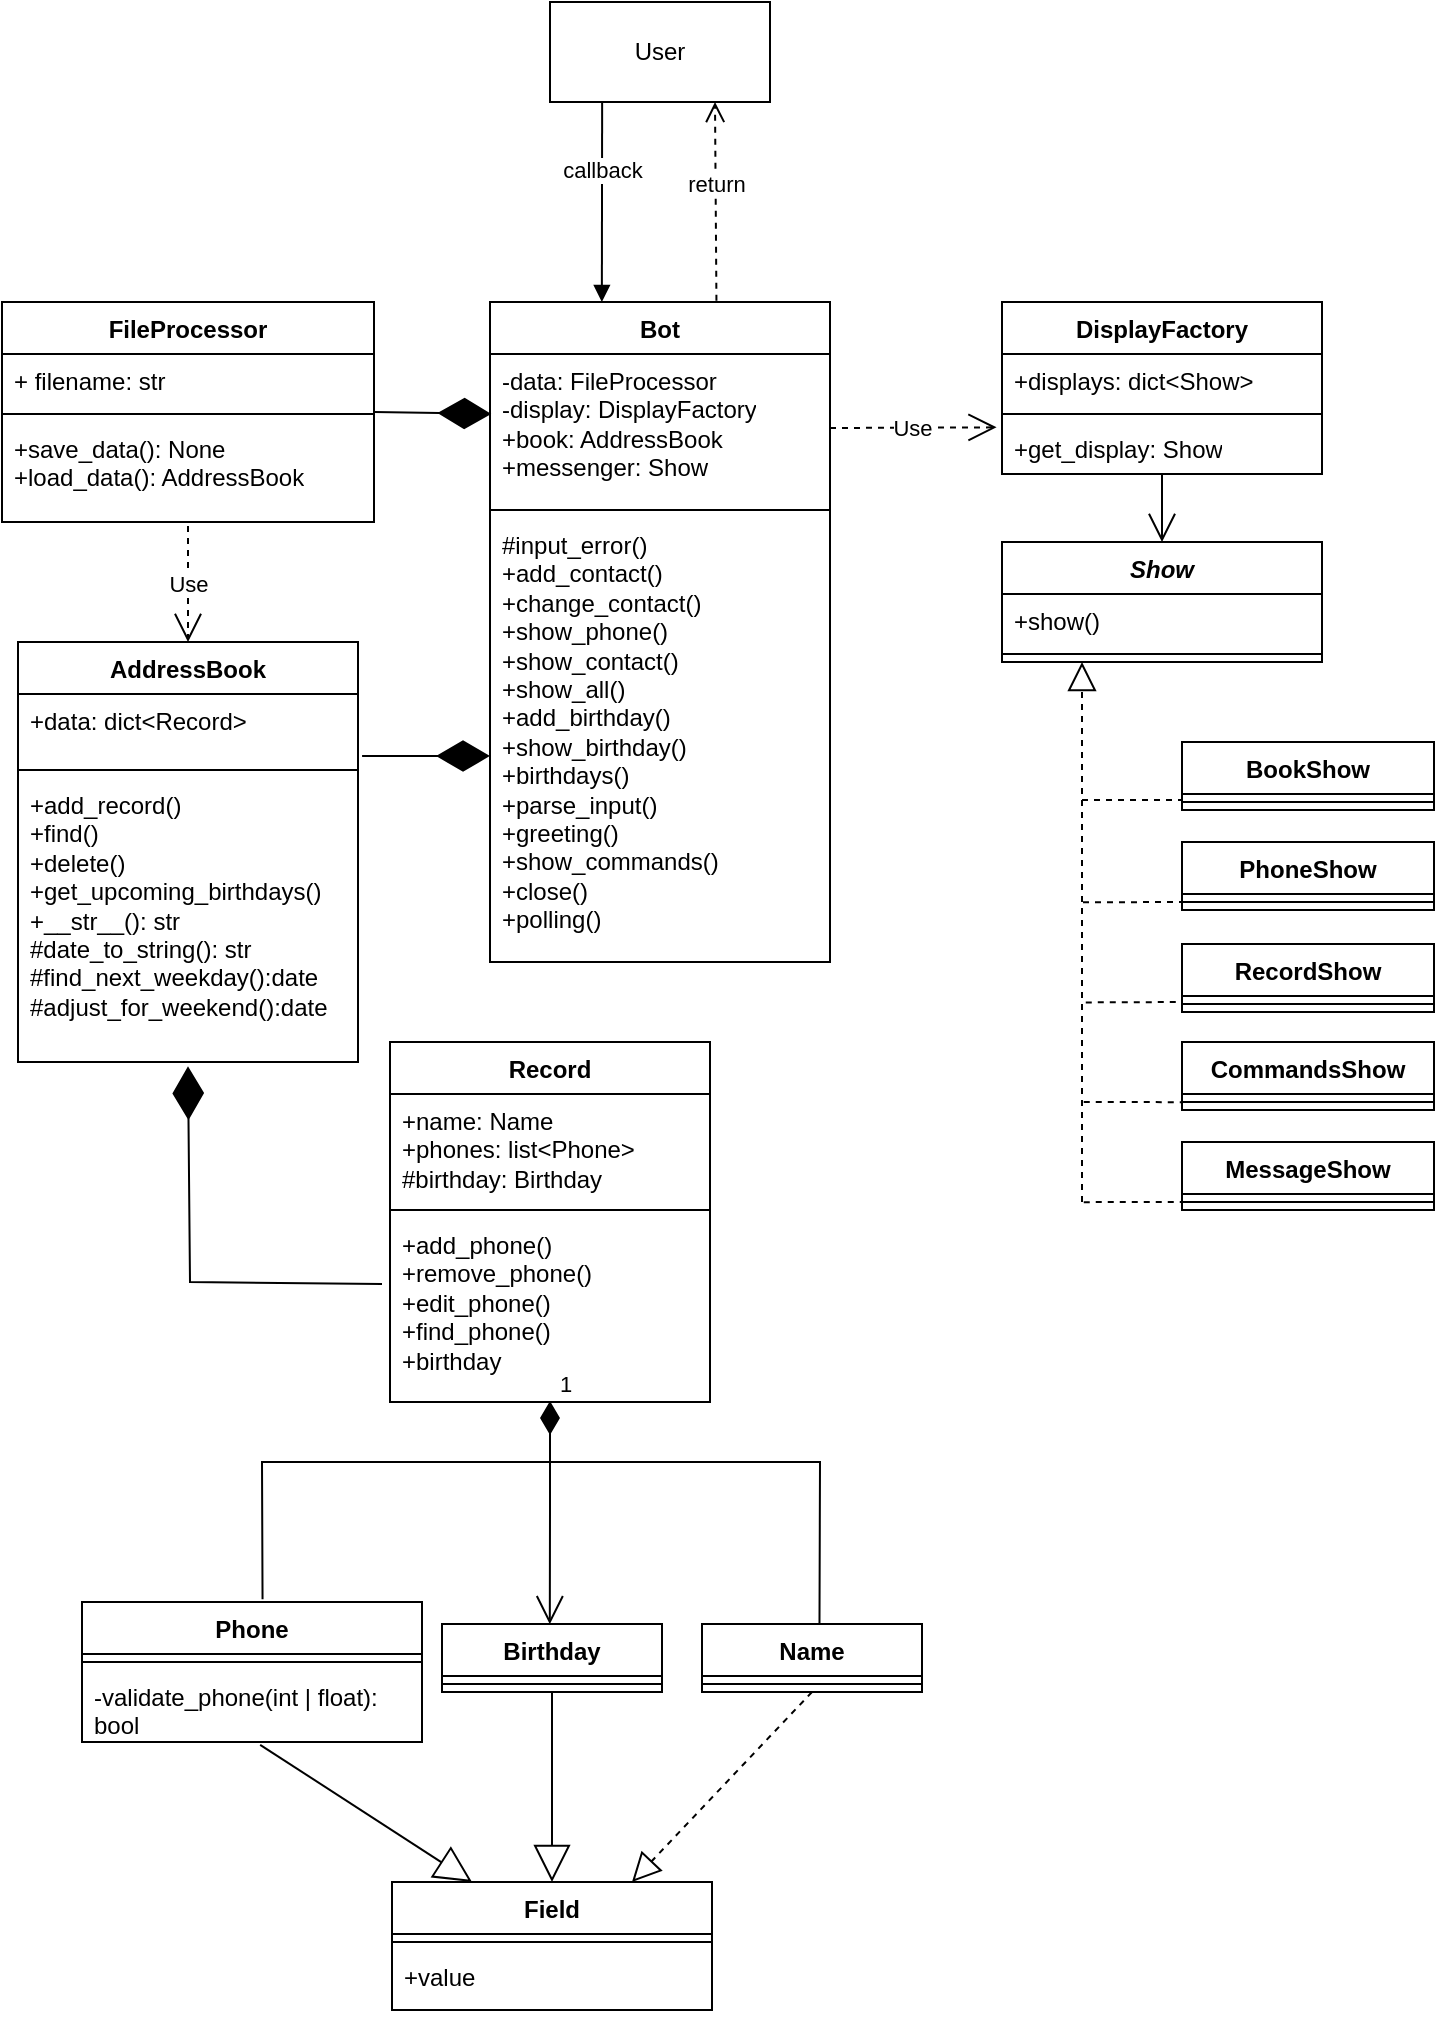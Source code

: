 <mxfile version="24.6.4" type="device">
  <diagram name="Сторінка-1" id="LO8CqRxmIHKpIdl-_7mI">
    <mxGraphModel dx="1697" dy="953" grid="1" gridSize="10" guides="1" tooltips="1" connect="1" arrows="1" fold="1" page="1" pageScale="1" pageWidth="827" pageHeight="1169" math="0" shadow="0">
      <root>
        <mxCell id="0" />
        <mxCell id="1" parent="0" />
        <mxCell id="dh5dRvbEl5mvJbLDPn4G-1" value="Field" style="swimlane;fontStyle=1;align=center;verticalAlign=top;childLayout=stackLayout;horizontal=1;startSize=26;horizontalStack=0;resizeParent=1;resizeParentMax=0;resizeLast=0;collapsible=1;marginBottom=0;whiteSpace=wrap;html=1;" parent="1" vertex="1">
          <mxGeometry x="255" y="1020" width="160" height="64" as="geometry">
            <mxRectangle x="190" y="954" width="70" height="30" as="alternateBounds" />
          </mxGeometry>
        </mxCell>
        <mxCell id="dh5dRvbEl5mvJbLDPn4G-2" value="" style="line;strokeWidth=1;fillColor=none;align=left;verticalAlign=middle;spacingTop=-1;spacingLeft=3;spacingRight=3;rotatable=0;labelPosition=right;points=[];portConstraint=eastwest;strokeColor=inherit;" parent="dh5dRvbEl5mvJbLDPn4G-1" vertex="1">
          <mxGeometry y="26" width="160" height="8" as="geometry" />
        </mxCell>
        <mxCell id="dh5dRvbEl5mvJbLDPn4G-3" value="&lt;div&gt;+value&lt;br&gt;&lt;/div&gt;" style="text;strokeColor=none;fillColor=none;align=left;verticalAlign=top;spacingLeft=4;spacingRight=4;overflow=hidden;rotatable=0;points=[[0,0.5],[1,0.5]];portConstraint=eastwest;whiteSpace=wrap;html=1;" parent="dh5dRvbEl5mvJbLDPn4G-1" vertex="1">
          <mxGeometry y="34" width="160" height="30" as="geometry" />
        </mxCell>
        <mxCell id="dh5dRvbEl5mvJbLDPn4G-4" value="Name" style="swimlane;fontStyle=1;align=center;verticalAlign=top;childLayout=stackLayout;horizontal=1;startSize=26;horizontalStack=0;resizeParent=1;resizeParentMax=0;resizeLast=0;collapsible=1;marginBottom=0;whiteSpace=wrap;html=1;" parent="1" vertex="1">
          <mxGeometry x="410" y="891" width="110" height="34" as="geometry">
            <mxRectangle x="360" y="949" width="70" height="30" as="alternateBounds" />
          </mxGeometry>
        </mxCell>
        <mxCell id="dh5dRvbEl5mvJbLDPn4G-5" value="" style="line;strokeWidth=1;fillColor=none;align=left;verticalAlign=middle;spacingTop=-1;spacingLeft=3;spacingRight=3;rotatable=0;labelPosition=right;points=[];portConstraint=eastwest;strokeColor=inherit;" parent="dh5dRvbEl5mvJbLDPn4G-4" vertex="1">
          <mxGeometry y="26" width="110" height="8" as="geometry" />
        </mxCell>
        <mxCell id="dh5dRvbEl5mvJbLDPn4G-6" value="Phone" style="swimlane;fontStyle=1;align=center;verticalAlign=top;childLayout=stackLayout;horizontal=1;startSize=26;horizontalStack=0;resizeParent=1;resizeParentMax=0;resizeLast=0;collapsible=1;marginBottom=0;whiteSpace=wrap;html=1;" parent="1" vertex="1">
          <mxGeometry x="100" y="880" width="170" height="70" as="geometry">
            <mxRectangle x="20" y="790" width="80" height="30" as="alternateBounds" />
          </mxGeometry>
        </mxCell>
        <mxCell id="dh5dRvbEl5mvJbLDPn4G-7" value="" style="line;strokeWidth=1;fillColor=none;align=left;verticalAlign=middle;spacingTop=-1;spacingLeft=3;spacingRight=3;rotatable=0;labelPosition=right;points=[];portConstraint=eastwest;strokeColor=inherit;" parent="dh5dRvbEl5mvJbLDPn4G-6" vertex="1">
          <mxGeometry y="26" width="170" height="8" as="geometry" />
        </mxCell>
        <mxCell id="dh5dRvbEl5mvJbLDPn4G-8" value="-validate_phone(int | float): bool" style="text;strokeColor=none;fillColor=none;align=left;verticalAlign=top;spacingLeft=4;spacingRight=4;overflow=hidden;rotatable=0;points=[[0,0.5],[1,0.5]];portConstraint=eastwest;whiteSpace=wrap;html=1;" parent="dh5dRvbEl5mvJbLDPn4G-6" vertex="1">
          <mxGeometry y="34" width="170" height="36" as="geometry" />
        </mxCell>
        <mxCell id="dh5dRvbEl5mvJbLDPn4G-9" value="Birthday" style="swimlane;fontStyle=1;align=center;verticalAlign=top;childLayout=stackLayout;horizontal=1;startSize=26;horizontalStack=0;resizeParent=1;resizeParentMax=0;resizeLast=0;collapsible=1;marginBottom=0;whiteSpace=wrap;html=1;" parent="1" vertex="1">
          <mxGeometry x="280" y="891" width="110" height="34" as="geometry">
            <mxRectangle x="190" y="951" width="80" height="30" as="alternateBounds" />
          </mxGeometry>
        </mxCell>
        <mxCell id="dh5dRvbEl5mvJbLDPn4G-10" value="" style="line;strokeWidth=1;fillColor=none;align=left;verticalAlign=middle;spacingTop=-1;spacingLeft=3;spacingRight=3;rotatable=0;labelPosition=right;points=[];portConstraint=eastwest;strokeColor=inherit;" parent="dh5dRvbEl5mvJbLDPn4G-9" vertex="1">
          <mxGeometry y="26" width="110" height="8" as="geometry" />
        </mxCell>
        <mxCell id="dh5dRvbEl5mvJbLDPn4G-11" value="" style="endArrow=block;dashed=1;endFill=0;endSize=12;html=1;rounded=0;exitX=0.5;exitY=1;exitDx=0;exitDy=0;entryX=0.75;entryY=0;entryDx=0;entryDy=0;" parent="1" source="dh5dRvbEl5mvJbLDPn4G-4" target="dh5dRvbEl5mvJbLDPn4G-1" edge="1">
          <mxGeometry width="160" relative="1" as="geometry">
            <mxPoint x="561.25" y="899.702" as="sourcePoint" />
            <mxPoint x="440" y="1029" as="targetPoint" />
          </mxGeometry>
        </mxCell>
        <mxCell id="dh5dRvbEl5mvJbLDPn4G-12" value="&lt;div&gt;AddressBook&lt;/div&gt;&lt;div&gt;&lt;br&gt;&lt;/div&gt;" style="swimlane;fontStyle=1;align=center;verticalAlign=top;childLayout=stackLayout;horizontal=1;startSize=26;horizontalStack=0;resizeParent=1;resizeParentMax=0;resizeLast=0;collapsible=1;marginBottom=0;whiteSpace=wrap;html=1;" parent="1" vertex="1">
          <mxGeometry x="68" y="400" width="170" height="210" as="geometry" />
        </mxCell>
        <mxCell id="dh5dRvbEl5mvJbLDPn4G-13" value="+data: dict&amp;lt;Record&amp;gt;" style="text;strokeColor=none;fillColor=none;align=left;verticalAlign=top;spacingLeft=4;spacingRight=4;overflow=hidden;rotatable=0;points=[[0,0.5],[1,0.5]];portConstraint=eastwest;whiteSpace=wrap;html=1;" parent="dh5dRvbEl5mvJbLDPn4G-12" vertex="1">
          <mxGeometry y="26" width="170" height="34" as="geometry" />
        </mxCell>
        <mxCell id="dh5dRvbEl5mvJbLDPn4G-14" value="" style="line;strokeWidth=1;fillColor=none;align=left;verticalAlign=middle;spacingTop=-1;spacingLeft=3;spacingRight=3;rotatable=0;labelPosition=right;points=[];portConstraint=eastwest;strokeColor=inherit;" parent="dh5dRvbEl5mvJbLDPn4G-12" vertex="1">
          <mxGeometry y="60" width="170" height="8" as="geometry" />
        </mxCell>
        <mxCell id="dh5dRvbEl5mvJbLDPn4G-15" value="&lt;div&gt;+add_record()&lt;/div&gt;&lt;div&gt;+find()&lt;/div&gt;&lt;div&gt;+delete()&lt;/div&gt;&lt;div&gt;+get_upcoming_birthdays()&lt;/div&gt;&lt;div&gt;+__str__(): str&lt;/div&gt;&lt;div&gt;#date_to_string(): str&lt;/div&gt;&lt;div&gt;#find_next_weekday():date&lt;/div&gt;&lt;div&gt;#adjust_for_weekend():date&lt;br&gt;&lt;/div&gt;" style="text;strokeColor=none;fillColor=none;align=left;verticalAlign=top;spacingLeft=4;spacingRight=4;overflow=hidden;rotatable=0;points=[[0,0.5],[1,0.5]];portConstraint=eastwest;whiteSpace=wrap;html=1;" parent="dh5dRvbEl5mvJbLDPn4G-12" vertex="1">
          <mxGeometry y="68" width="170" height="142" as="geometry" />
        </mxCell>
        <mxCell id="dh5dRvbEl5mvJbLDPn4G-16" value="" style="endArrow=none;html=1;rounded=0;exitX=0.531;exitY=-0.019;exitDx=0;exitDy=0;exitPerimeter=0;" parent="1" source="dh5dRvbEl5mvJbLDPn4G-6" edge="1">
          <mxGeometry width="50" height="50" relative="1" as="geometry">
            <mxPoint x="214" y="840" as="sourcePoint" />
            <mxPoint x="384" y="810" as="targetPoint" />
            <Array as="points">
              <mxPoint x="190" y="810" />
            </Array>
          </mxGeometry>
        </mxCell>
        <mxCell id="dh5dRvbEl5mvJbLDPn4G-17" value="" style="endArrow=none;html=1;rounded=0;entryX=0.534;entryY=0.015;entryDx=0;entryDy=0;entryPerimeter=0;" parent="1" target="dh5dRvbEl5mvJbLDPn4G-4" edge="1">
          <mxGeometry width="50" height="50" relative="1" as="geometry">
            <mxPoint x="384" y="810" as="sourcePoint" />
            <mxPoint x="554" y="865" as="targetPoint" />
            <Array as="points">
              <mxPoint x="469" y="810" />
            </Array>
          </mxGeometry>
        </mxCell>
        <mxCell id="dh5dRvbEl5mvJbLDPn4G-18" value="Record" style="swimlane;fontStyle=1;align=center;verticalAlign=top;childLayout=stackLayout;horizontal=1;startSize=26;horizontalStack=0;resizeParent=1;resizeParentMax=0;resizeLast=0;collapsible=1;marginBottom=0;whiteSpace=wrap;html=1;" parent="1" vertex="1">
          <mxGeometry x="254" y="600" width="160" height="180" as="geometry">
            <mxRectangle x="210" y="680" width="80" height="30" as="alternateBounds" />
          </mxGeometry>
        </mxCell>
        <mxCell id="dh5dRvbEl5mvJbLDPn4G-19" value="&lt;div&gt;+name: Name&lt;br&gt;&lt;/div&gt;&lt;div&gt;+phones: list&amp;lt;Phone&amp;gt;&lt;br&gt;&lt;/div&gt;&lt;div&gt;#birthday: Birthday&lt;br&gt;&lt;/div&gt;" style="text;strokeColor=none;fillColor=none;align=left;verticalAlign=top;spacingLeft=4;spacingRight=4;overflow=hidden;rotatable=0;points=[[0,0.5],[1,0.5]];portConstraint=eastwest;whiteSpace=wrap;html=1;" parent="dh5dRvbEl5mvJbLDPn4G-18" vertex="1">
          <mxGeometry y="26" width="160" height="54" as="geometry" />
        </mxCell>
        <mxCell id="dh5dRvbEl5mvJbLDPn4G-20" value="" style="line;strokeWidth=1;fillColor=none;align=left;verticalAlign=middle;spacingTop=-1;spacingLeft=3;spacingRight=3;rotatable=0;labelPosition=right;points=[];portConstraint=eastwest;strokeColor=inherit;" parent="dh5dRvbEl5mvJbLDPn4G-18" vertex="1">
          <mxGeometry y="80" width="160" height="8" as="geometry" />
        </mxCell>
        <mxCell id="dh5dRvbEl5mvJbLDPn4G-21" value="&lt;div&gt;+add_phone()&lt;/div&gt;&lt;div&gt;+remove_phone()&lt;/div&gt;&lt;div&gt;+edit_phone()&lt;/div&gt;&lt;div&gt;+find_phone()&lt;/div&gt;&lt;div&gt;+birthday&lt;br&gt;&lt;/div&gt;" style="text;strokeColor=none;fillColor=none;align=left;verticalAlign=top;spacingLeft=4;spacingRight=4;overflow=hidden;rotatable=0;points=[[0,0.5],[1,0.5]];portConstraint=eastwest;whiteSpace=wrap;html=1;" parent="dh5dRvbEl5mvJbLDPn4G-18" vertex="1">
          <mxGeometry y="88" width="160" height="92" as="geometry" />
        </mxCell>
        <mxCell id="dh5dRvbEl5mvJbLDPn4G-22" value="" style="endArrow=diamondThin;endFill=1;endSize=24;html=1;rounded=0;exitX=-0.025;exitY=0.359;exitDx=0;exitDy=0;exitPerimeter=0;entryX=0.5;entryY=1.015;entryDx=0;entryDy=0;entryPerimeter=0;" parent="1" source="dh5dRvbEl5mvJbLDPn4G-21" target="dh5dRvbEl5mvJbLDPn4G-15" edge="1">
          <mxGeometry width="160" relative="1" as="geometry">
            <mxPoint x="344" y="470" as="sourcePoint" />
            <mxPoint x="153" y="670" as="targetPoint" />
            <Array as="points">
              <mxPoint x="154" y="720" />
            </Array>
          </mxGeometry>
        </mxCell>
        <mxCell id="dh5dRvbEl5mvJbLDPn4G-23" value="Bot" style="swimlane;fontStyle=1;align=center;verticalAlign=top;childLayout=stackLayout;horizontal=1;startSize=26;horizontalStack=0;resizeParent=1;resizeParentMax=0;resizeLast=0;collapsible=1;marginBottom=0;whiteSpace=wrap;html=1;" parent="1" vertex="1">
          <mxGeometry x="304" y="230" width="170" height="330" as="geometry" />
        </mxCell>
        <mxCell id="dh5dRvbEl5mvJbLDPn4G-24" value="&lt;div&gt;-data: FileProcessor&lt;/div&gt;&lt;div&gt;-display: DisplayFactory&lt;br&gt;&lt;/div&gt;&lt;div&gt;+book: AddressBook&lt;/div&gt;&lt;div&gt;+messenger: Show&lt;br&gt;&lt;/div&gt;" style="text;strokeColor=none;fillColor=none;align=left;verticalAlign=top;spacingLeft=4;spacingRight=4;overflow=hidden;rotatable=0;points=[[0,0.5],[1,0.5]];portConstraint=eastwest;whiteSpace=wrap;html=1;" parent="dh5dRvbEl5mvJbLDPn4G-23" vertex="1">
          <mxGeometry y="26" width="170" height="74" as="geometry" />
        </mxCell>
        <mxCell id="dh5dRvbEl5mvJbLDPn4G-25" value="" style="line;strokeWidth=1;fillColor=none;align=left;verticalAlign=middle;spacingTop=-1;spacingLeft=3;spacingRight=3;rotatable=0;labelPosition=right;points=[];portConstraint=eastwest;strokeColor=inherit;" parent="dh5dRvbEl5mvJbLDPn4G-23" vertex="1">
          <mxGeometry y="100" width="170" height="8" as="geometry" />
        </mxCell>
        <mxCell id="dh5dRvbEl5mvJbLDPn4G-26" value="&lt;div&gt;#input_error()&lt;br&gt;&lt;/div&gt;&lt;div&gt;+add_contact()&lt;/div&gt;&lt;div&gt;+change_contact()&lt;/div&gt;&lt;div&gt;+show_phone()&lt;/div&gt;&lt;div&gt;+show_contact()&lt;/div&gt;&lt;div&gt;+show_all()&lt;/div&gt;&lt;div&gt;+add_birthday()&lt;/div&gt;&lt;div&gt;+show_birthday()&lt;/div&gt;&lt;div&gt;+birthdays()&lt;/div&gt;&lt;div&gt;+parse_input()&lt;/div&gt;&lt;div&gt;+greeting()&lt;/div&gt;&lt;div&gt;+show_commands()&lt;/div&gt;&lt;div&gt;+close()&lt;/div&gt;&lt;div&gt;+polling()&lt;br&gt;&lt;/div&gt;" style="text;strokeColor=none;fillColor=none;align=left;verticalAlign=top;spacingLeft=4;spacingRight=4;overflow=hidden;rotatable=0;points=[[0,0.5],[1,0.5]];portConstraint=eastwest;whiteSpace=wrap;html=1;" parent="dh5dRvbEl5mvJbLDPn4G-23" vertex="1">
          <mxGeometry y="108" width="170" height="222" as="geometry" />
        </mxCell>
        <mxCell id="dh5dRvbEl5mvJbLDPn4G-27" value="1" style="endArrow=open;html=1;endSize=12;startArrow=diamondThin;startSize=14;startFill=1;edgeStyle=orthogonalEdgeStyle;align=left;verticalAlign=bottom;rounded=0;entryX=0.49;entryY=0.004;entryDx=0;entryDy=0;exitX=0.5;exitY=0.995;exitDx=0;exitDy=0;exitPerimeter=0;entryPerimeter=0;" parent="1" source="dh5dRvbEl5mvJbLDPn4G-21" target="dh5dRvbEl5mvJbLDPn4G-9" edge="1">
          <mxGeometry x="-1" y="3" relative="1" as="geometry">
            <mxPoint x="319" y="780" as="sourcePoint" />
            <mxPoint x="214" y="790" as="targetPoint" />
          </mxGeometry>
        </mxCell>
        <mxCell id="dh5dRvbEl5mvJbLDPn4G-28" value="" style="endArrow=diamondThin;endFill=1;endSize=24;html=1;rounded=0;exitX=1.012;exitY=0.913;exitDx=0;exitDy=0;exitPerimeter=0;entryX=0;entryY=0.536;entryDx=0;entryDy=0;entryPerimeter=0;" parent="1" source="dh5dRvbEl5mvJbLDPn4G-13" target="dh5dRvbEl5mvJbLDPn4G-26" edge="1">
          <mxGeometry width="160" relative="1" as="geometry">
            <mxPoint x="328" y="450" as="sourcePoint" />
            <mxPoint x="284" y="450" as="targetPoint" />
            <Array as="points" />
          </mxGeometry>
        </mxCell>
        <mxCell id="dh5dRvbEl5mvJbLDPn4G-29" value="" style="endArrow=block;endSize=16;endFill=0;html=1;rounded=0;exitX=0.524;exitY=1.039;exitDx=0;exitDy=0;exitPerimeter=0;entryX=0.25;entryY=0;entryDx=0;entryDy=0;" parent="1" source="dh5dRvbEl5mvJbLDPn4G-8" target="dh5dRvbEl5mvJbLDPn4G-1" edge="1">
          <mxGeometry width="160" relative="1" as="geometry">
            <mxPoint x="80" y="1080" as="sourcePoint" />
            <mxPoint x="240" y="1080" as="targetPoint" />
          </mxGeometry>
        </mxCell>
        <mxCell id="dh5dRvbEl5mvJbLDPn4G-30" value="" style="endArrow=block;endSize=16;endFill=0;html=1;rounded=0;exitX=0.5;exitY=1;exitDx=0;exitDy=0;entryX=0.5;entryY=0;entryDx=0;entryDy=0;" parent="1" source="dh5dRvbEl5mvJbLDPn4G-9" target="dh5dRvbEl5mvJbLDPn4G-1" edge="1">
          <mxGeometry width="160" relative="1" as="geometry">
            <mxPoint x="80" y="1060" as="sourcePoint" />
            <mxPoint x="240" y="1060" as="targetPoint" />
          </mxGeometry>
        </mxCell>
        <mxCell id="dh5dRvbEl5mvJbLDPn4G-31" value="FileProcessor" style="swimlane;fontStyle=1;align=center;verticalAlign=top;childLayout=stackLayout;horizontal=1;startSize=26;horizontalStack=0;resizeParent=1;resizeParentMax=0;resizeLast=0;collapsible=1;marginBottom=0;whiteSpace=wrap;html=1;" parent="1" vertex="1">
          <mxGeometry x="60" y="230" width="186" height="110" as="geometry" />
        </mxCell>
        <mxCell id="dh5dRvbEl5mvJbLDPn4G-32" value="+ filename: str" style="text;strokeColor=none;fillColor=none;align=left;verticalAlign=top;spacingLeft=4;spacingRight=4;overflow=hidden;rotatable=0;points=[[0,0.5],[1,0.5]];portConstraint=eastwest;whiteSpace=wrap;html=1;" parent="dh5dRvbEl5mvJbLDPn4G-31" vertex="1">
          <mxGeometry y="26" width="186" height="26" as="geometry" />
        </mxCell>
        <mxCell id="dh5dRvbEl5mvJbLDPn4G-33" value="" style="line;strokeWidth=1;fillColor=none;align=left;verticalAlign=middle;spacingTop=-1;spacingLeft=3;spacingRight=3;rotatable=0;labelPosition=right;points=[];portConstraint=eastwest;strokeColor=inherit;" parent="dh5dRvbEl5mvJbLDPn4G-31" vertex="1">
          <mxGeometry y="52" width="186" height="8" as="geometry" />
        </mxCell>
        <mxCell id="dh5dRvbEl5mvJbLDPn4G-34" value="&lt;div&gt;+save_data(): None&lt;/div&gt;&lt;div&gt;+load_data(): AddressBook&lt;br&gt;&lt;/div&gt;" style="text;strokeColor=none;fillColor=none;align=left;verticalAlign=top;spacingLeft=4;spacingRight=4;overflow=hidden;rotatable=0;points=[[0,0.5],[1,0.5]];portConstraint=eastwest;whiteSpace=wrap;html=1;" parent="dh5dRvbEl5mvJbLDPn4G-31" vertex="1">
          <mxGeometry y="60" width="186" height="50" as="geometry" />
        </mxCell>
        <mxCell id="dh5dRvbEl5mvJbLDPn4G-35" value="" style="endArrow=diamondThin;endFill=1;endSize=24;html=1;rounded=0;entryX=0.004;entryY=0.405;entryDx=0;entryDy=0;entryPerimeter=0;exitX=1;exitY=0.5;exitDx=0;exitDy=0;" parent="1" source="dh5dRvbEl5mvJbLDPn4G-31" target="dh5dRvbEl5mvJbLDPn4G-24" edge="1">
          <mxGeometry width="160" relative="1" as="geometry">
            <mxPoint x="246" y="150" as="sourcePoint" />
            <mxPoint x="454" y="150" as="targetPoint" />
            <Array as="points" />
          </mxGeometry>
        </mxCell>
        <mxCell id="dh5dRvbEl5mvJbLDPn4G-36" value="Use" style="endArrow=open;endSize=12;dashed=1;html=1;rounded=0;exitX=0.5;exitY=1.04;exitDx=0;exitDy=0;exitPerimeter=0;entryX=0.5;entryY=0;entryDx=0;entryDy=0;" parent="1" source="dh5dRvbEl5mvJbLDPn4G-34" target="dh5dRvbEl5mvJbLDPn4G-12" edge="1">
          <mxGeometry width="160" relative="1" as="geometry">
            <mxPoint x="104" y="330" as="sourcePoint" />
            <mxPoint x="264" y="330" as="targetPoint" />
          </mxGeometry>
        </mxCell>
        <mxCell id="dh5dRvbEl5mvJbLDPn4G-40" value="" style="endArrow=open;endFill=1;endSize=12;html=1;rounded=0;exitX=0.5;exitY=1;exitDx=0;exitDy=0;entryX=0.5;entryY=0;entryDx=0;entryDy=0;" parent="1" source="dh5dRvbEl5mvJbLDPn4G-41" edge="1">
          <mxGeometry width="160" relative="1" as="geometry">
            <mxPoint x="470" y="351" as="sourcePoint" />
            <mxPoint x="640.0" y="350.0" as="targetPoint" />
          </mxGeometry>
        </mxCell>
        <mxCell id="dh5dRvbEl5mvJbLDPn4G-41" value="DisplayFactory" style="swimlane;fontStyle=1;align=center;verticalAlign=top;childLayout=stackLayout;horizontal=1;startSize=26;horizontalStack=0;resizeParent=1;resizeParentMax=0;resizeLast=0;collapsible=1;marginBottom=0;whiteSpace=wrap;html=1;" parent="1" vertex="1">
          <mxGeometry x="560" y="230" width="160" height="86" as="geometry" />
        </mxCell>
        <mxCell id="dh5dRvbEl5mvJbLDPn4G-42" value="+displays: dict&amp;lt;Show&amp;gt;" style="text;strokeColor=none;fillColor=none;align=left;verticalAlign=top;spacingLeft=4;spacingRight=4;overflow=hidden;rotatable=0;points=[[0,0.5],[1,0.5]];portConstraint=eastwest;whiteSpace=wrap;html=1;" parent="dh5dRvbEl5mvJbLDPn4G-41" vertex="1">
          <mxGeometry y="26" width="160" height="26" as="geometry" />
        </mxCell>
        <mxCell id="dh5dRvbEl5mvJbLDPn4G-43" value="" style="line;strokeWidth=1;fillColor=none;align=left;verticalAlign=middle;spacingTop=-1;spacingLeft=3;spacingRight=3;rotatable=0;labelPosition=right;points=[];portConstraint=eastwest;strokeColor=inherit;" parent="dh5dRvbEl5mvJbLDPn4G-41" vertex="1">
          <mxGeometry y="52" width="160" height="8" as="geometry" />
        </mxCell>
        <mxCell id="dh5dRvbEl5mvJbLDPn4G-44" value="+get_display: Show" style="text;strokeColor=none;fillColor=none;align=left;verticalAlign=top;spacingLeft=4;spacingRight=4;overflow=hidden;rotatable=0;points=[[0,0.5],[1,0.5]];portConstraint=eastwest;whiteSpace=wrap;html=1;" parent="dh5dRvbEl5mvJbLDPn4G-41" vertex="1">
          <mxGeometry y="60" width="160" height="26" as="geometry" />
        </mxCell>
        <mxCell id="VLVDaIbxHgHDTLNOF5i8-2" value="&lt;i&gt;Show&lt;/i&gt;" style="swimlane;fontStyle=1;align=center;verticalAlign=top;childLayout=stackLayout;horizontal=1;startSize=26;horizontalStack=0;resizeParent=1;resizeParentMax=0;resizeLast=0;collapsible=1;marginBottom=0;whiteSpace=wrap;html=1;" vertex="1" parent="1">
          <mxGeometry x="560" y="350" width="160" height="60" as="geometry" />
        </mxCell>
        <mxCell id="VLVDaIbxHgHDTLNOF5i8-5" value="+show()" style="text;strokeColor=none;fillColor=none;align=left;verticalAlign=top;spacingLeft=4;spacingRight=4;overflow=hidden;rotatable=0;points=[[0,0.5],[1,0.5]];portConstraint=eastwest;whiteSpace=wrap;html=1;" vertex="1" parent="VLVDaIbxHgHDTLNOF5i8-2">
          <mxGeometry y="26" width="160" height="26" as="geometry" />
        </mxCell>
        <mxCell id="VLVDaIbxHgHDTLNOF5i8-4" value="" style="line;strokeWidth=1;fillColor=none;align=left;verticalAlign=middle;spacingTop=-1;spacingLeft=3;spacingRight=3;rotatable=0;labelPosition=right;points=[];portConstraint=eastwest;strokeColor=inherit;" vertex="1" parent="VLVDaIbxHgHDTLNOF5i8-2">
          <mxGeometry y="52" width="160" height="8" as="geometry" />
        </mxCell>
        <mxCell id="VLVDaIbxHgHDTLNOF5i8-6" value="Use" style="endArrow=open;endSize=12;dashed=1;html=1;rounded=0;exitX=1;exitY=0.5;exitDx=0;exitDy=0;entryX=-0.017;entryY=0.103;entryDx=0;entryDy=0;entryPerimeter=0;" edge="1" parent="1" source="dh5dRvbEl5mvJbLDPn4G-24" target="dh5dRvbEl5mvJbLDPn4G-44">
          <mxGeometry width="160" relative="1" as="geometry">
            <mxPoint x="554" y="270" as="sourcePoint" />
            <mxPoint x="554" y="334" as="targetPoint" />
          </mxGeometry>
        </mxCell>
        <mxCell id="VLVDaIbxHgHDTLNOF5i8-8" value="BookShow" style="swimlane;fontStyle=1;align=center;verticalAlign=top;childLayout=stackLayout;horizontal=1;startSize=26;horizontalStack=0;resizeParent=1;resizeParentMax=0;resizeLast=0;collapsible=1;marginBottom=0;whiteSpace=wrap;html=1;" vertex="1" parent="1">
          <mxGeometry x="650" y="450" width="126" height="34" as="geometry" />
        </mxCell>
        <mxCell id="VLVDaIbxHgHDTLNOF5i8-10" value="" style="line;strokeWidth=1;fillColor=none;align=left;verticalAlign=middle;spacingTop=-1;spacingLeft=3;spacingRight=3;rotatable=0;labelPosition=right;points=[];portConstraint=eastwest;strokeColor=inherit;" vertex="1" parent="VLVDaIbxHgHDTLNOF5i8-8">
          <mxGeometry y="26" width="126" height="8" as="geometry" />
        </mxCell>
        <mxCell id="VLVDaIbxHgHDTLNOF5i8-20" value="PhoneShow" style="swimlane;fontStyle=1;align=center;verticalAlign=top;childLayout=stackLayout;horizontal=1;startSize=26;horizontalStack=0;resizeParent=1;resizeParentMax=0;resizeLast=0;collapsible=1;marginBottom=0;whiteSpace=wrap;html=1;" vertex="1" parent="1">
          <mxGeometry x="650" y="500" width="126" height="34" as="geometry" />
        </mxCell>
        <mxCell id="VLVDaIbxHgHDTLNOF5i8-22" value="" style="line;strokeWidth=1;fillColor=none;align=left;verticalAlign=middle;spacingTop=-1;spacingLeft=3;spacingRight=3;rotatable=0;labelPosition=right;points=[];portConstraint=eastwest;strokeColor=inherit;" vertex="1" parent="VLVDaIbxHgHDTLNOF5i8-20">
          <mxGeometry y="26" width="126" height="8" as="geometry" />
        </mxCell>
        <mxCell id="VLVDaIbxHgHDTLNOF5i8-24" value="RecordShow" style="swimlane;fontStyle=1;align=center;verticalAlign=top;childLayout=stackLayout;horizontal=1;startSize=26;horizontalStack=0;resizeParent=1;resizeParentMax=0;resizeLast=0;collapsible=1;marginBottom=0;whiteSpace=wrap;html=1;" vertex="1" parent="1">
          <mxGeometry x="650" y="551" width="126" height="34" as="geometry" />
        </mxCell>
        <mxCell id="VLVDaIbxHgHDTLNOF5i8-26" value="" style="line;strokeWidth=1;fillColor=none;align=left;verticalAlign=middle;spacingTop=-1;spacingLeft=3;spacingRight=3;rotatable=0;labelPosition=right;points=[];portConstraint=eastwest;strokeColor=inherit;" vertex="1" parent="VLVDaIbxHgHDTLNOF5i8-24">
          <mxGeometry y="26" width="126" height="8" as="geometry" />
        </mxCell>
        <mxCell id="VLVDaIbxHgHDTLNOF5i8-28" value="CommandsShow" style="swimlane;fontStyle=1;align=center;verticalAlign=top;childLayout=stackLayout;horizontal=1;startSize=26;horizontalStack=0;resizeParent=1;resizeParentMax=0;resizeLast=0;collapsible=1;marginBottom=0;whiteSpace=wrap;html=1;" vertex="1" parent="1">
          <mxGeometry x="650" y="600" width="126" height="34" as="geometry" />
        </mxCell>
        <mxCell id="VLVDaIbxHgHDTLNOF5i8-30" value="" style="line;strokeWidth=1;fillColor=none;align=left;verticalAlign=middle;spacingTop=-1;spacingLeft=3;spacingRight=3;rotatable=0;labelPosition=right;points=[];portConstraint=eastwest;strokeColor=inherit;" vertex="1" parent="VLVDaIbxHgHDTLNOF5i8-28">
          <mxGeometry y="26" width="126" height="8" as="geometry" />
        </mxCell>
        <mxCell id="VLVDaIbxHgHDTLNOF5i8-32" value="MessageShow" style="swimlane;fontStyle=1;align=center;verticalAlign=top;childLayout=stackLayout;horizontal=1;startSize=26;horizontalStack=0;resizeParent=1;resizeParentMax=0;resizeLast=0;collapsible=1;marginBottom=0;whiteSpace=wrap;html=1;" vertex="1" parent="1">
          <mxGeometry x="650" y="650" width="126" height="34" as="geometry" />
        </mxCell>
        <mxCell id="VLVDaIbxHgHDTLNOF5i8-34" value="" style="line;strokeWidth=1;fillColor=none;align=left;verticalAlign=middle;spacingTop=-1;spacingLeft=3;spacingRight=3;rotatable=0;labelPosition=right;points=[];portConstraint=eastwest;strokeColor=inherit;" vertex="1" parent="VLVDaIbxHgHDTLNOF5i8-32">
          <mxGeometry y="26" width="126" height="8" as="geometry" />
        </mxCell>
        <mxCell id="VLVDaIbxHgHDTLNOF5i8-37" value="" style="endArrow=block;dashed=1;endFill=0;endSize=12;html=1;rounded=0;entryX=0.25;entryY=1;entryDx=0;entryDy=0;" edge="1" parent="1" target="VLVDaIbxHgHDTLNOF5i8-2">
          <mxGeometry width="160" relative="1" as="geometry">
            <mxPoint x="600" y="680" as="sourcePoint" />
            <mxPoint x="630" y="620" as="targetPoint" />
          </mxGeometry>
        </mxCell>
        <mxCell id="VLVDaIbxHgHDTLNOF5i8-39" value="" style="endArrow=none;dashed=1;html=1;rounded=0;entryX=0;entryY=0.5;entryDx=0;entryDy=0;" edge="1" parent="1">
          <mxGeometry width="50" height="50" relative="1" as="geometry">
            <mxPoint x="600" y="479" as="sourcePoint" />
            <mxPoint x="650" y="479.0" as="targetPoint" />
          </mxGeometry>
        </mxCell>
        <mxCell id="VLVDaIbxHgHDTLNOF5i8-40" value="" style="endArrow=none;dashed=1;html=1;rounded=0;entryX=-0.007;entryY=0.151;entryDx=0;entryDy=0;entryPerimeter=0;" edge="1" parent="1">
          <mxGeometry width="50" height="50" relative="1" as="geometry">
            <mxPoint x="600.88" y="680.07" as="sourcePoint" />
            <mxPoint x="649.998" y="679.996" as="targetPoint" />
          </mxGeometry>
        </mxCell>
        <mxCell id="VLVDaIbxHgHDTLNOF5i8-41" value="" style="endArrow=none;dashed=1;html=1;rounded=0;entryX=-0.007;entryY=0.003;entryDx=0;entryDy=0;entryPerimeter=0;" edge="1" parent="1">
          <mxGeometry width="50" height="50" relative="1" as="geometry">
            <mxPoint x="600.88" y="630" as="sourcePoint" />
            <mxPoint x="649.998" y="630.078" as="targetPoint" />
          </mxGeometry>
        </mxCell>
        <mxCell id="VLVDaIbxHgHDTLNOF5i8-42" value="" style="endArrow=none;dashed=1;html=1;rounded=0;entryX=-0.015;entryY=-0.008;entryDx=0;entryDy=0;entryPerimeter=0;" edge="1" parent="1">
          <mxGeometry width="50" height="50" relative="1" as="geometry">
            <mxPoint x="601.89" y="580.21" as="sourcePoint" />
            <mxPoint x="650.0" y="580.002" as="targetPoint" />
          </mxGeometry>
        </mxCell>
        <mxCell id="VLVDaIbxHgHDTLNOF5i8-43" value="" style="endArrow=none;dashed=1;html=1;rounded=0;entryX=-0.004;entryY=0.033;entryDx=0;entryDy=0;entryPerimeter=0;" edge="1" parent="1">
          <mxGeometry width="50" height="50" relative="1" as="geometry">
            <mxPoint x="600.5" y="530.14" as="sourcePoint" />
            <mxPoint x="649.996" y="529.998" as="targetPoint" />
          </mxGeometry>
        </mxCell>
        <mxCell id="VLVDaIbxHgHDTLNOF5i8-44" value="User" style="html=1;whiteSpace=wrap;" vertex="1" parent="1">
          <mxGeometry x="334" y="80" width="110" height="50" as="geometry" />
        </mxCell>
        <mxCell id="VLVDaIbxHgHDTLNOF5i8-47" value="callback" style="html=1;verticalAlign=bottom;endArrow=block;curved=0;rounded=0;entryX=0.329;entryY=0;entryDx=0;entryDy=0;exitX=0.237;exitY=1.007;exitDx=0;exitDy=0;entryPerimeter=0;exitPerimeter=0;" edge="1" target="dh5dRvbEl5mvJbLDPn4G-23" parent="1" source="VLVDaIbxHgHDTLNOF5i8-44">
          <mxGeometry x="-0.143" relative="1" as="geometry">
            <mxPoint x="380" y="180" as="sourcePoint" />
            <mxPoint x="310" y="180" as="targetPoint" />
            <mxPoint as="offset" />
          </mxGeometry>
        </mxCell>
        <mxCell id="VLVDaIbxHgHDTLNOF5i8-48" value="return" style="html=1;verticalAlign=bottom;endArrow=open;dashed=1;endSize=8;curved=0;rounded=0;entryX=0.75;entryY=1;entryDx=0;entryDy=0;exitX=0.666;exitY=-0.002;exitDx=0;exitDy=0;exitPerimeter=0;" edge="1" source="dh5dRvbEl5mvJbLDPn4G-23" parent="1" target="VLVDaIbxHgHDTLNOF5i8-44">
          <mxGeometry relative="1" as="geometry">
            <mxPoint x="500" y="221.98" as="targetPoint" />
            <mxPoint x="430" y="200" as="sourcePoint" />
          </mxGeometry>
        </mxCell>
      </root>
    </mxGraphModel>
  </diagram>
</mxfile>
